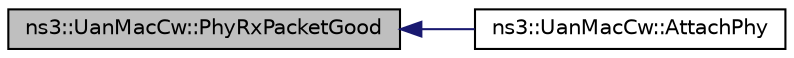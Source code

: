 digraph "ns3::UanMacCw::PhyRxPacketGood"
{
  edge [fontname="Helvetica",fontsize="10",labelfontname="Helvetica",labelfontsize="10"];
  node [fontname="Helvetica",fontsize="10",shape=record];
  rankdir="LR";
  Node1 [label="ns3::UanMacCw::PhyRxPacketGood",height=0.2,width=0.4,color="black", fillcolor="grey75", style="filled", fontcolor="black"];
  Node1 -> Node2 [dir="back",color="midnightblue",fontsize="10",style="solid"];
  Node2 [label="ns3::UanMacCw::AttachPhy",height=0.2,width=0.4,color="black", fillcolor="white", style="filled",URL="$da/db3/classns3_1_1UanMacCw.html#abd7e18f187563f291d2bf89bfc00fe8d"];
}
